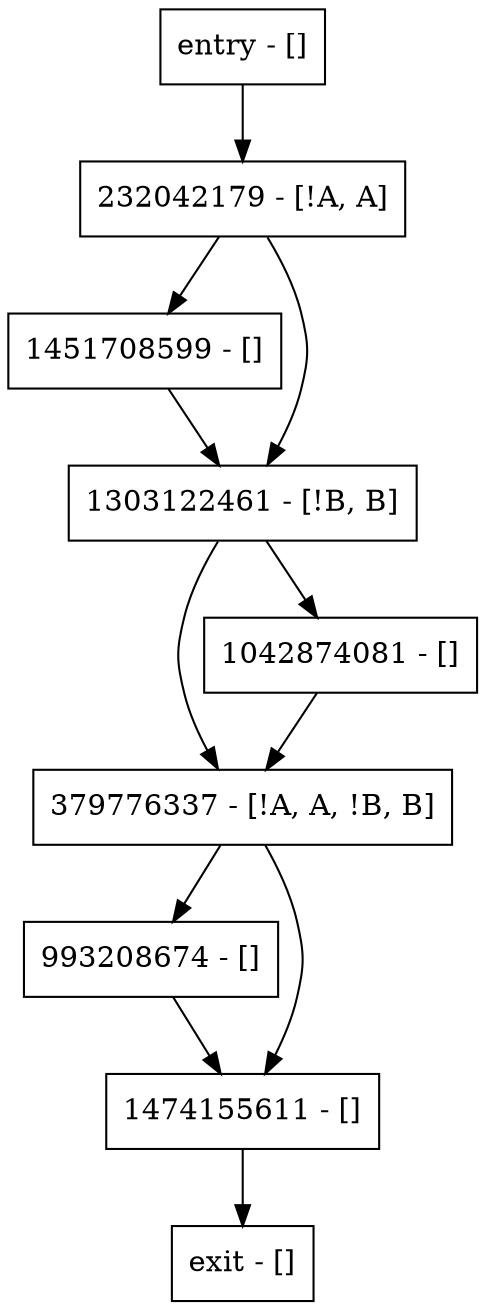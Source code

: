 digraph main {
node [shape=record];
entry [label="entry - []"];
exit [label="exit - []"];
993208674 [label="993208674 - []"];
379776337 [label="379776337 - [!A, A, !B, B]"];
1042874081 [label="1042874081 - []"];
232042179 [label="232042179 - [!A, A]"];
1451708599 [label="1451708599 - []"];
1474155611 [label="1474155611 - []"];
1303122461 [label="1303122461 - [!B, B]"];
entry;
exit;
entry -> 232042179;
993208674 -> 1474155611;
379776337 -> 993208674;
379776337 -> 1474155611;
1042874081 -> 379776337;
232042179 -> 1451708599;
232042179 -> 1303122461;
1451708599 -> 1303122461;
1474155611 -> exit;
1303122461 -> 379776337;
1303122461 -> 1042874081;
}
